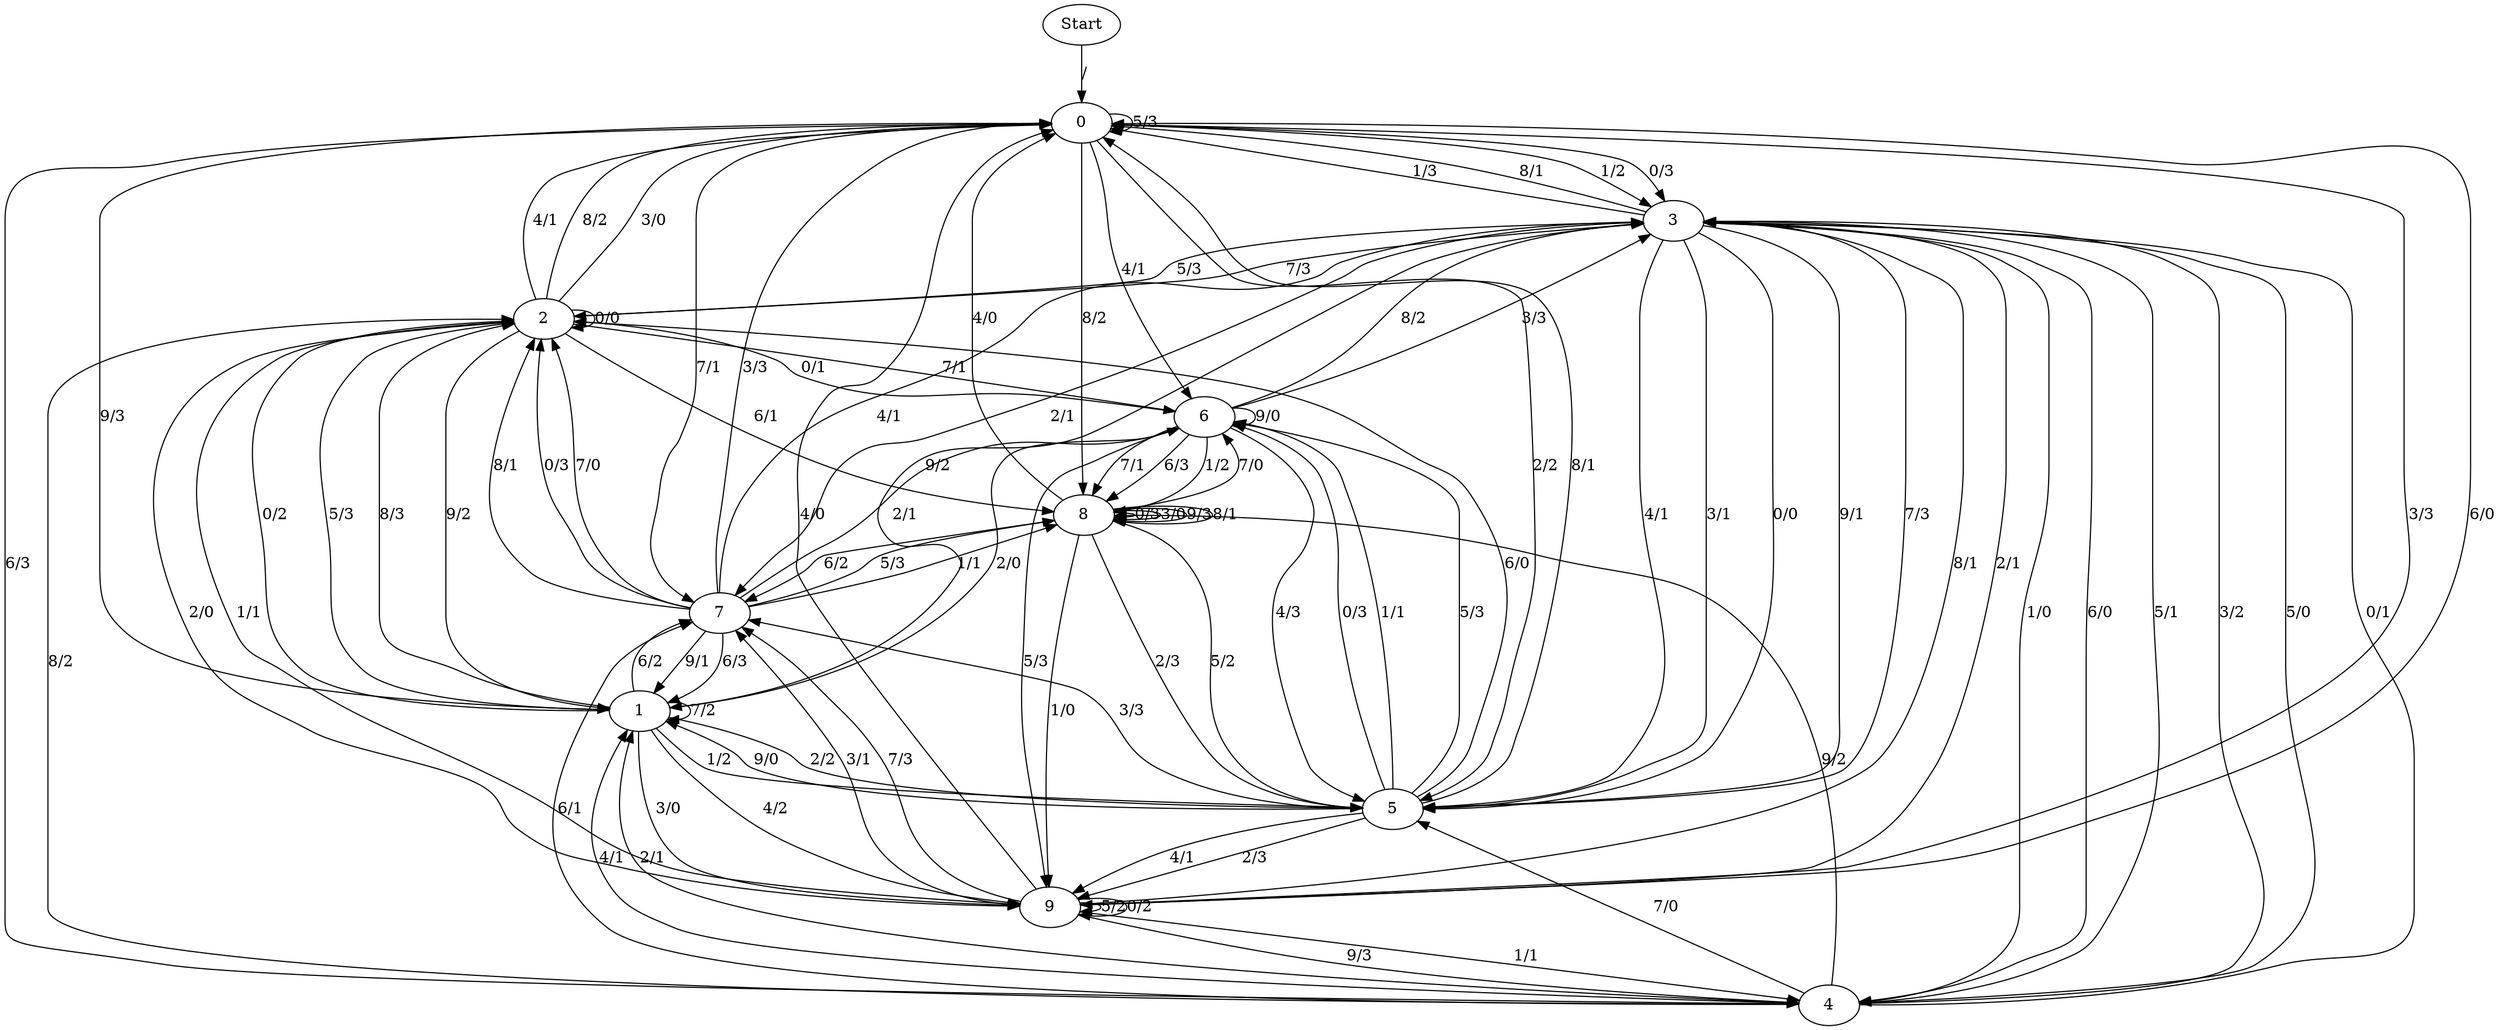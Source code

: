 digraph {
	Start -> 0 [label="/"]
	0 -> 3 [label="1/2"]
	0 -> 1 [label="9/3"]
	0 -> 4 [label="6/3"]
	0 -> 9 [label="3/3"]
	0 -> 5 [label="2/2"]
	0 -> 7 [label="7/1"]
	0 -> 8 [label="8/2"]
	0 -> 3 [label="0/3"]
	0 -> 6 [label="4/1"]
	0 -> 0 [label="5/3"]
	6 -> 9 [label="5/3"]
	6 -> 8 [label="1/2"]
	6 -> 8 [label="7/1"]
	6 -> 5 [label="4/3"]
	6 -> 8 [label="6/3"]
	6 -> 3 [label="8/2"]
	6 -> 1 [label="2/0"]
	6 -> 2 [label="0/1"]
	6 -> 3 [label="3/3"]
	6 -> 6 [label="9/0"]
	9 -> 0 [label="6/0"]
	9 -> 7 [label="3/1"]
	9 -> 4 [label="1/1"]
	9 -> 9 [label="5/2"]
	9 -> 4 [label="9/3"]
	9 -> 3 [label="2/1"]
	9 -> 9 [label="0/2"]
	9 -> 3 [label="8/1"]
	9 -> 0 [label="4/0"]
	9 -> 7 [label="7/3"]
	4 -> 2 [label="8/2"]
	4 -> 8 [label="9/2"]
	4 -> 3 [label="3/2"]
	4 -> 7 [label="6/1"]
	4 -> 1 [label="2/1"]
	4 -> 1 [label="4/1"]
	4 -> 3 [label="5/0"]
	4 -> 3 [label="0/1"]
	4 -> 3 [label="1/0"]
	4 -> 5 [label="7/0"]
	3 -> 4 [label="6/0"]
	3 -> 7 [label="2/1"]
	3 -> 2 [label="7/3"]
	3 -> 0 [label="1/3"]
	3 -> 5 [label="4/1"]
	3 -> 5 [label="3/1"]
	3 -> 0 [label="8/1"]
	3 -> 5 [label="0/0"]
	3 -> 5 [label="9/1"]
	3 -> 4 [label="5/1"]
	2 -> 0 [label="8/2"]
	2 -> 2 [label="0/0"]
	2 -> 9 [label="1/1"]
	2 -> 8 [label="6/1"]
	2 -> 0 [label="3/0"]
	2 -> 3 [label="5/3"]
	2 -> 9 [label="2/0"]
	2 -> 1 [label="9/2"]
	2 -> 6 [label="7/1"]
	2 -> 0 [label="4/1"]
	1 -> 2 [label="0/2"]
	1 -> 7 [label="6/2"]
	1 -> 3 [label="9/2"]
	1 -> 2 [label="5/3"]
	1 -> 9 [label="3/0"]
	1 -> 9 [label="4/2"]
	1 -> 5 [label="2/2"]
	1 -> 2 [label="8/3"]
	1 -> 5 [label="1/2"]
	1 -> 1 [label="7/2"]
	7 -> 3 [label="4/1"]
	7 -> 2 [label="7/0"]
	7 -> 8 [label="5/3"]
	7 -> 2 [label="8/1"]
	7 -> 8 [label="1/1"]
	7 -> 2 [label="0/3"]
	7 -> 1 [label="9/1"]
	7 -> 0 [label="3/3"]
	7 -> 6 [label="2/1"]
	7 -> 1 [label="6/3"]
	8 -> 8 [label="0/3"]
	8 -> 8 [label="3/0"]
	8 -> 6 [label="7/0"]
	8 -> 8 [label="9/3"]
	8 -> 0 [label="4/0"]
	8 -> 5 [label="5/2"]
	8 -> 8 [label="8/1"]
	8 -> 7 [label="6/2"]
	8 -> 9 [label="1/0"]
	8 -> 5 [label="2/3"]
	5 -> 6 [label="0/3"]
	5 -> 3 [label="7/3"]
	5 -> 9 [label="2/3"]
	5 -> 1 [label="9/0"]
	5 -> 2 [label="6/0"]
	5 -> 6 [label="1/1"]
	5 -> 0 [label="8/1"]
	5 -> 6 [label="5/3"]
	5 -> 7 [label="3/3"]
	5 -> 9 [label="4/1"]
}